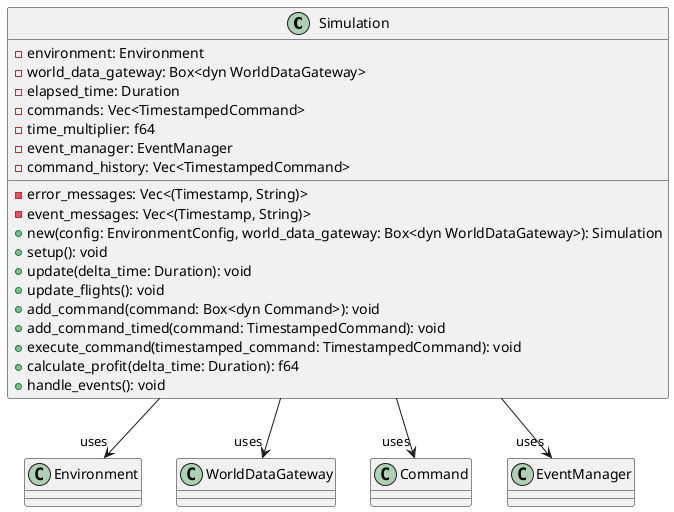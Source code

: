 @startuml simulation

class Simulation {
  -environment: Environment
  -world_data_gateway: Box<dyn WorldDataGateway>
  -elapsed_time: Duration
  -commands: Vec<TimestampedCommand>
  -time_multiplier: f64
  -error_messages: Vec<(Timestamp, String)>
  -event_messages: Vec<(Timestamp, String)>
  -event_manager: EventManager
  -command_history: Vec<TimestampedCommand>
  +new(config: EnvironmentConfig, world_data_gateway: Box<dyn WorldDataGateway>): Simulation
  +setup(): void
  +update(delta_time: Duration): void
  +update_flights(): void
  +add_command(command: Box<dyn Command>): void
  +add_command_timed(command: TimestampedCommand): void
  +execute_command(timestamped_command: TimestampedCommand): void
  +calculate_profit(delta_time: Duration): f64
  +handle_events(): void
}

Simulation --> "uses" Environment
Simulation --> "uses" WorldDataGateway
Simulation --> "uses" Command
Simulation --> "uses" EventManager

@enduml
